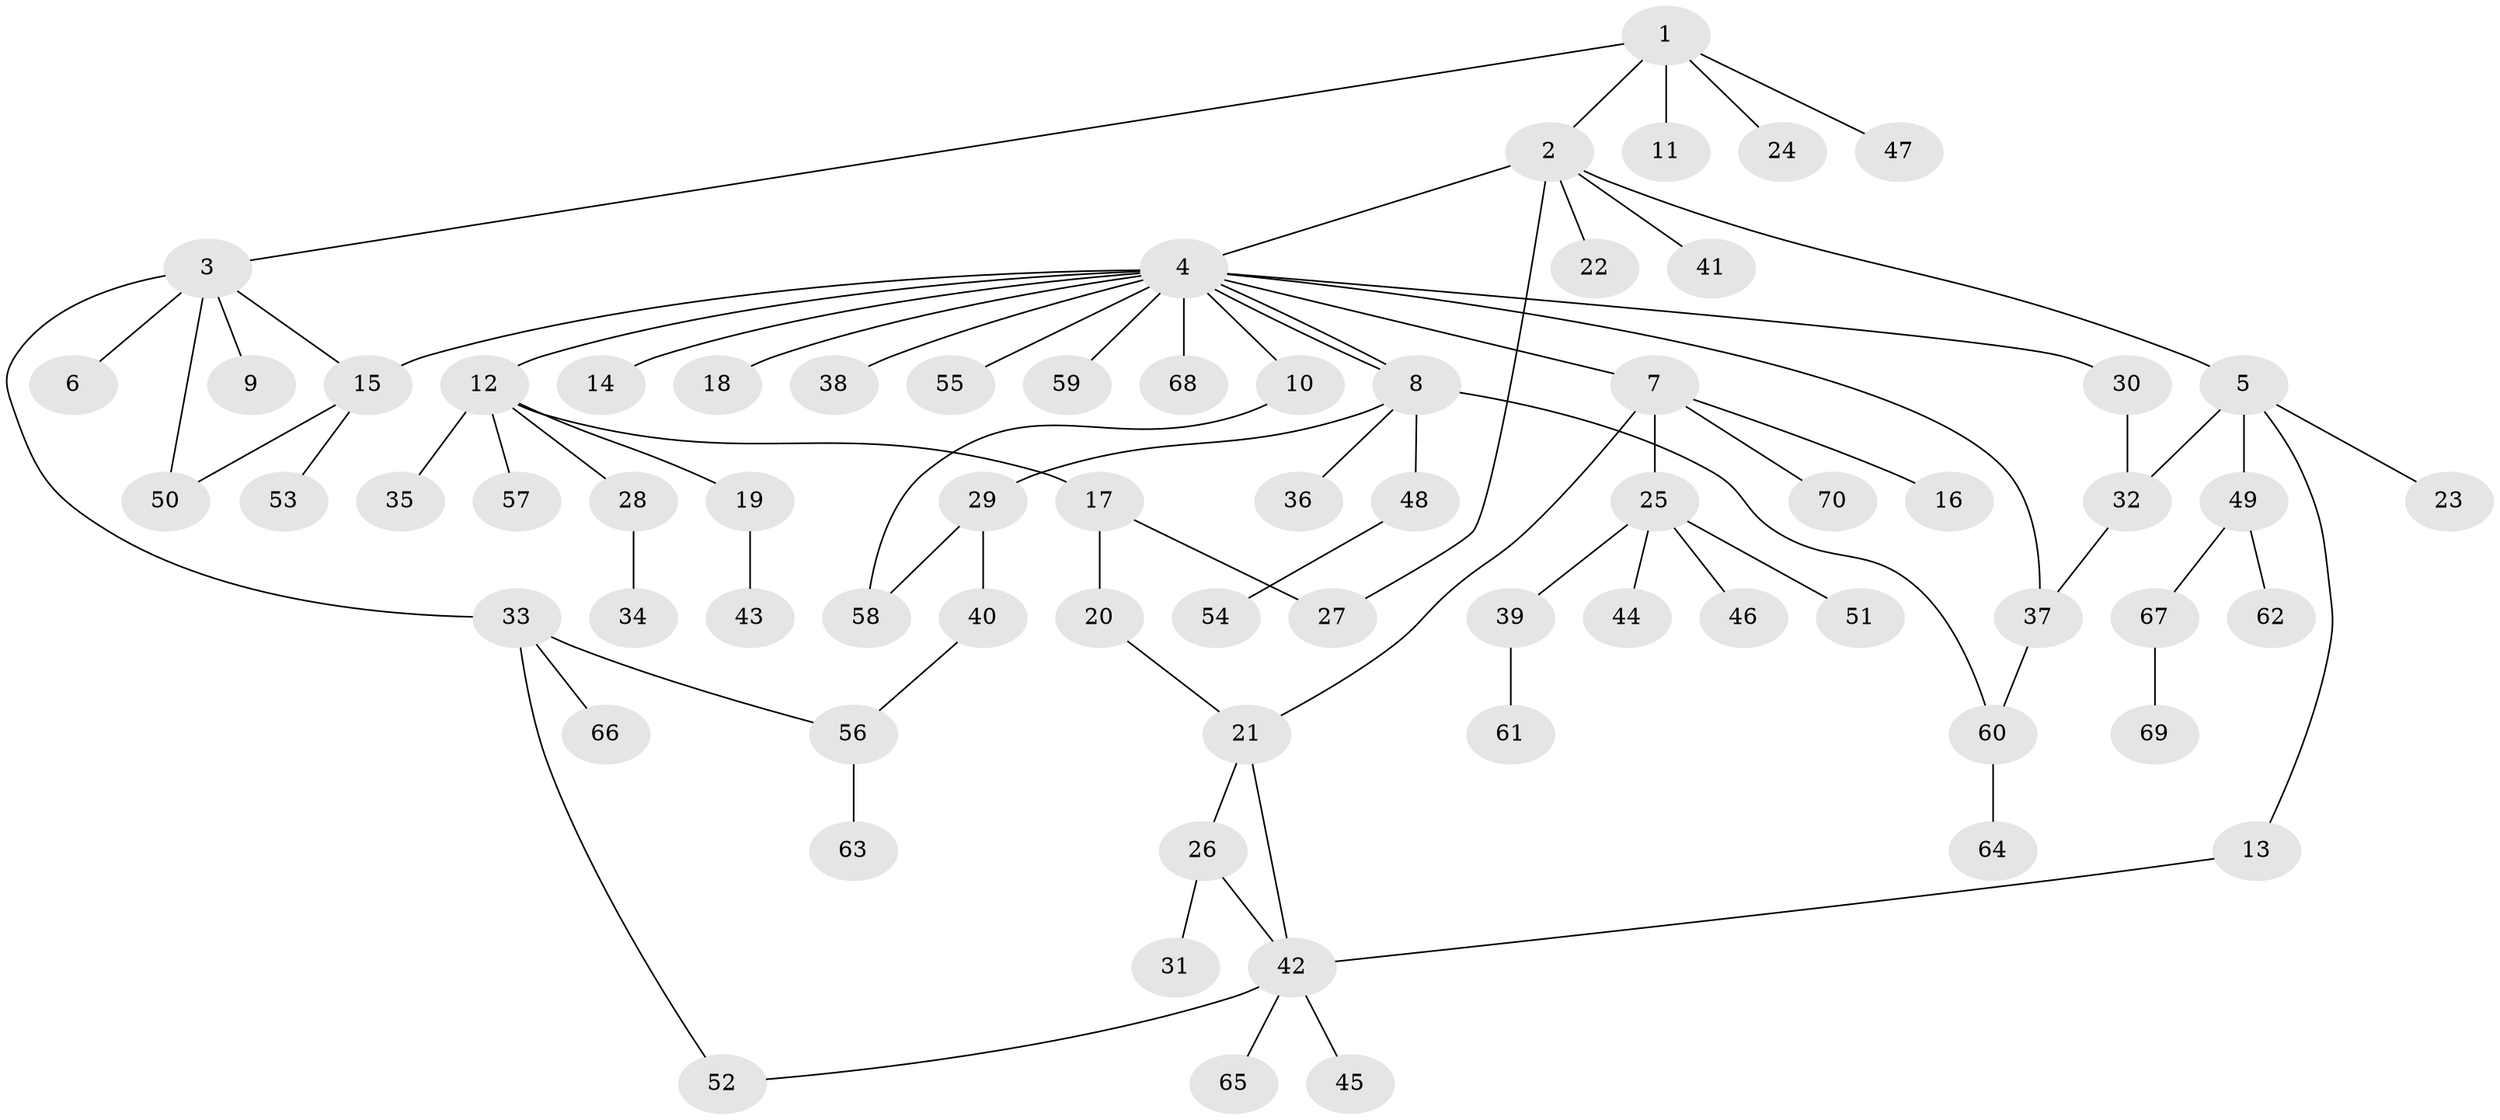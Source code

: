 // Generated by graph-tools (version 1.1) at 2025/35/03/09/25 02:35:48]
// undirected, 70 vertices, 82 edges
graph export_dot {
graph [start="1"]
  node [color=gray90,style=filled];
  1;
  2;
  3;
  4;
  5;
  6;
  7;
  8;
  9;
  10;
  11;
  12;
  13;
  14;
  15;
  16;
  17;
  18;
  19;
  20;
  21;
  22;
  23;
  24;
  25;
  26;
  27;
  28;
  29;
  30;
  31;
  32;
  33;
  34;
  35;
  36;
  37;
  38;
  39;
  40;
  41;
  42;
  43;
  44;
  45;
  46;
  47;
  48;
  49;
  50;
  51;
  52;
  53;
  54;
  55;
  56;
  57;
  58;
  59;
  60;
  61;
  62;
  63;
  64;
  65;
  66;
  67;
  68;
  69;
  70;
  1 -- 2;
  1 -- 3;
  1 -- 11;
  1 -- 24;
  1 -- 47;
  2 -- 4;
  2 -- 5;
  2 -- 22;
  2 -- 27;
  2 -- 41;
  3 -- 6;
  3 -- 9;
  3 -- 15;
  3 -- 33;
  3 -- 50;
  4 -- 7;
  4 -- 8;
  4 -- 8;
  4 -- 10;
  4 -- 12;
  4 -- 14;
  4 -- 15;
  4 -- 18;
  4 -- 30;
  4 -- 37;
  4 -- 38;
  4 -- 55;
  4 -- 59;
  4 -- 68;
  5 -- 13;
  5 -- 23;
  5 -- 32;
  5 -- 49;
  7 -- 16;
  7 -- 21;
  7 -- 25;
  7 -- 70;
  8 -- 29;
  8 -- 36;
  8 -- 48;
  8 -- 60;
  10 -- 58;
  12 -- 17;
  12 -- 19;
  12 -- 28;
  12 -- 35;
  12 -- 57;
  13 -- 42;
  15 -- 50;
  15 -- 53;
  17 -- 20;
  17 -- 27;
  19 -- 43;
  20 -- 21;
  21 -- 26;
  21 -- 42;
  25 -- 39;
  25 -- 44;
  25 -- 46;
  25 -- 51;
  26 -- 31;
  26 -- 42;
  28 -- 34;
  29 -- 40;
  29 -- 58;
  30 -- 32;
  32 -- 37;
  33 -- 52;
  33 -- 56;
  33 -- 66;
  37 -- 60;
  39 -- 61;
  40 -- 56;
  42 -- 45;
  42 -- 52;
  42 -- 65;
  48 -- 54;
  49 -- 62;
  49 -- 67;
  56 -- 63;
  60 -- 64;
  67 -- 69;
}
